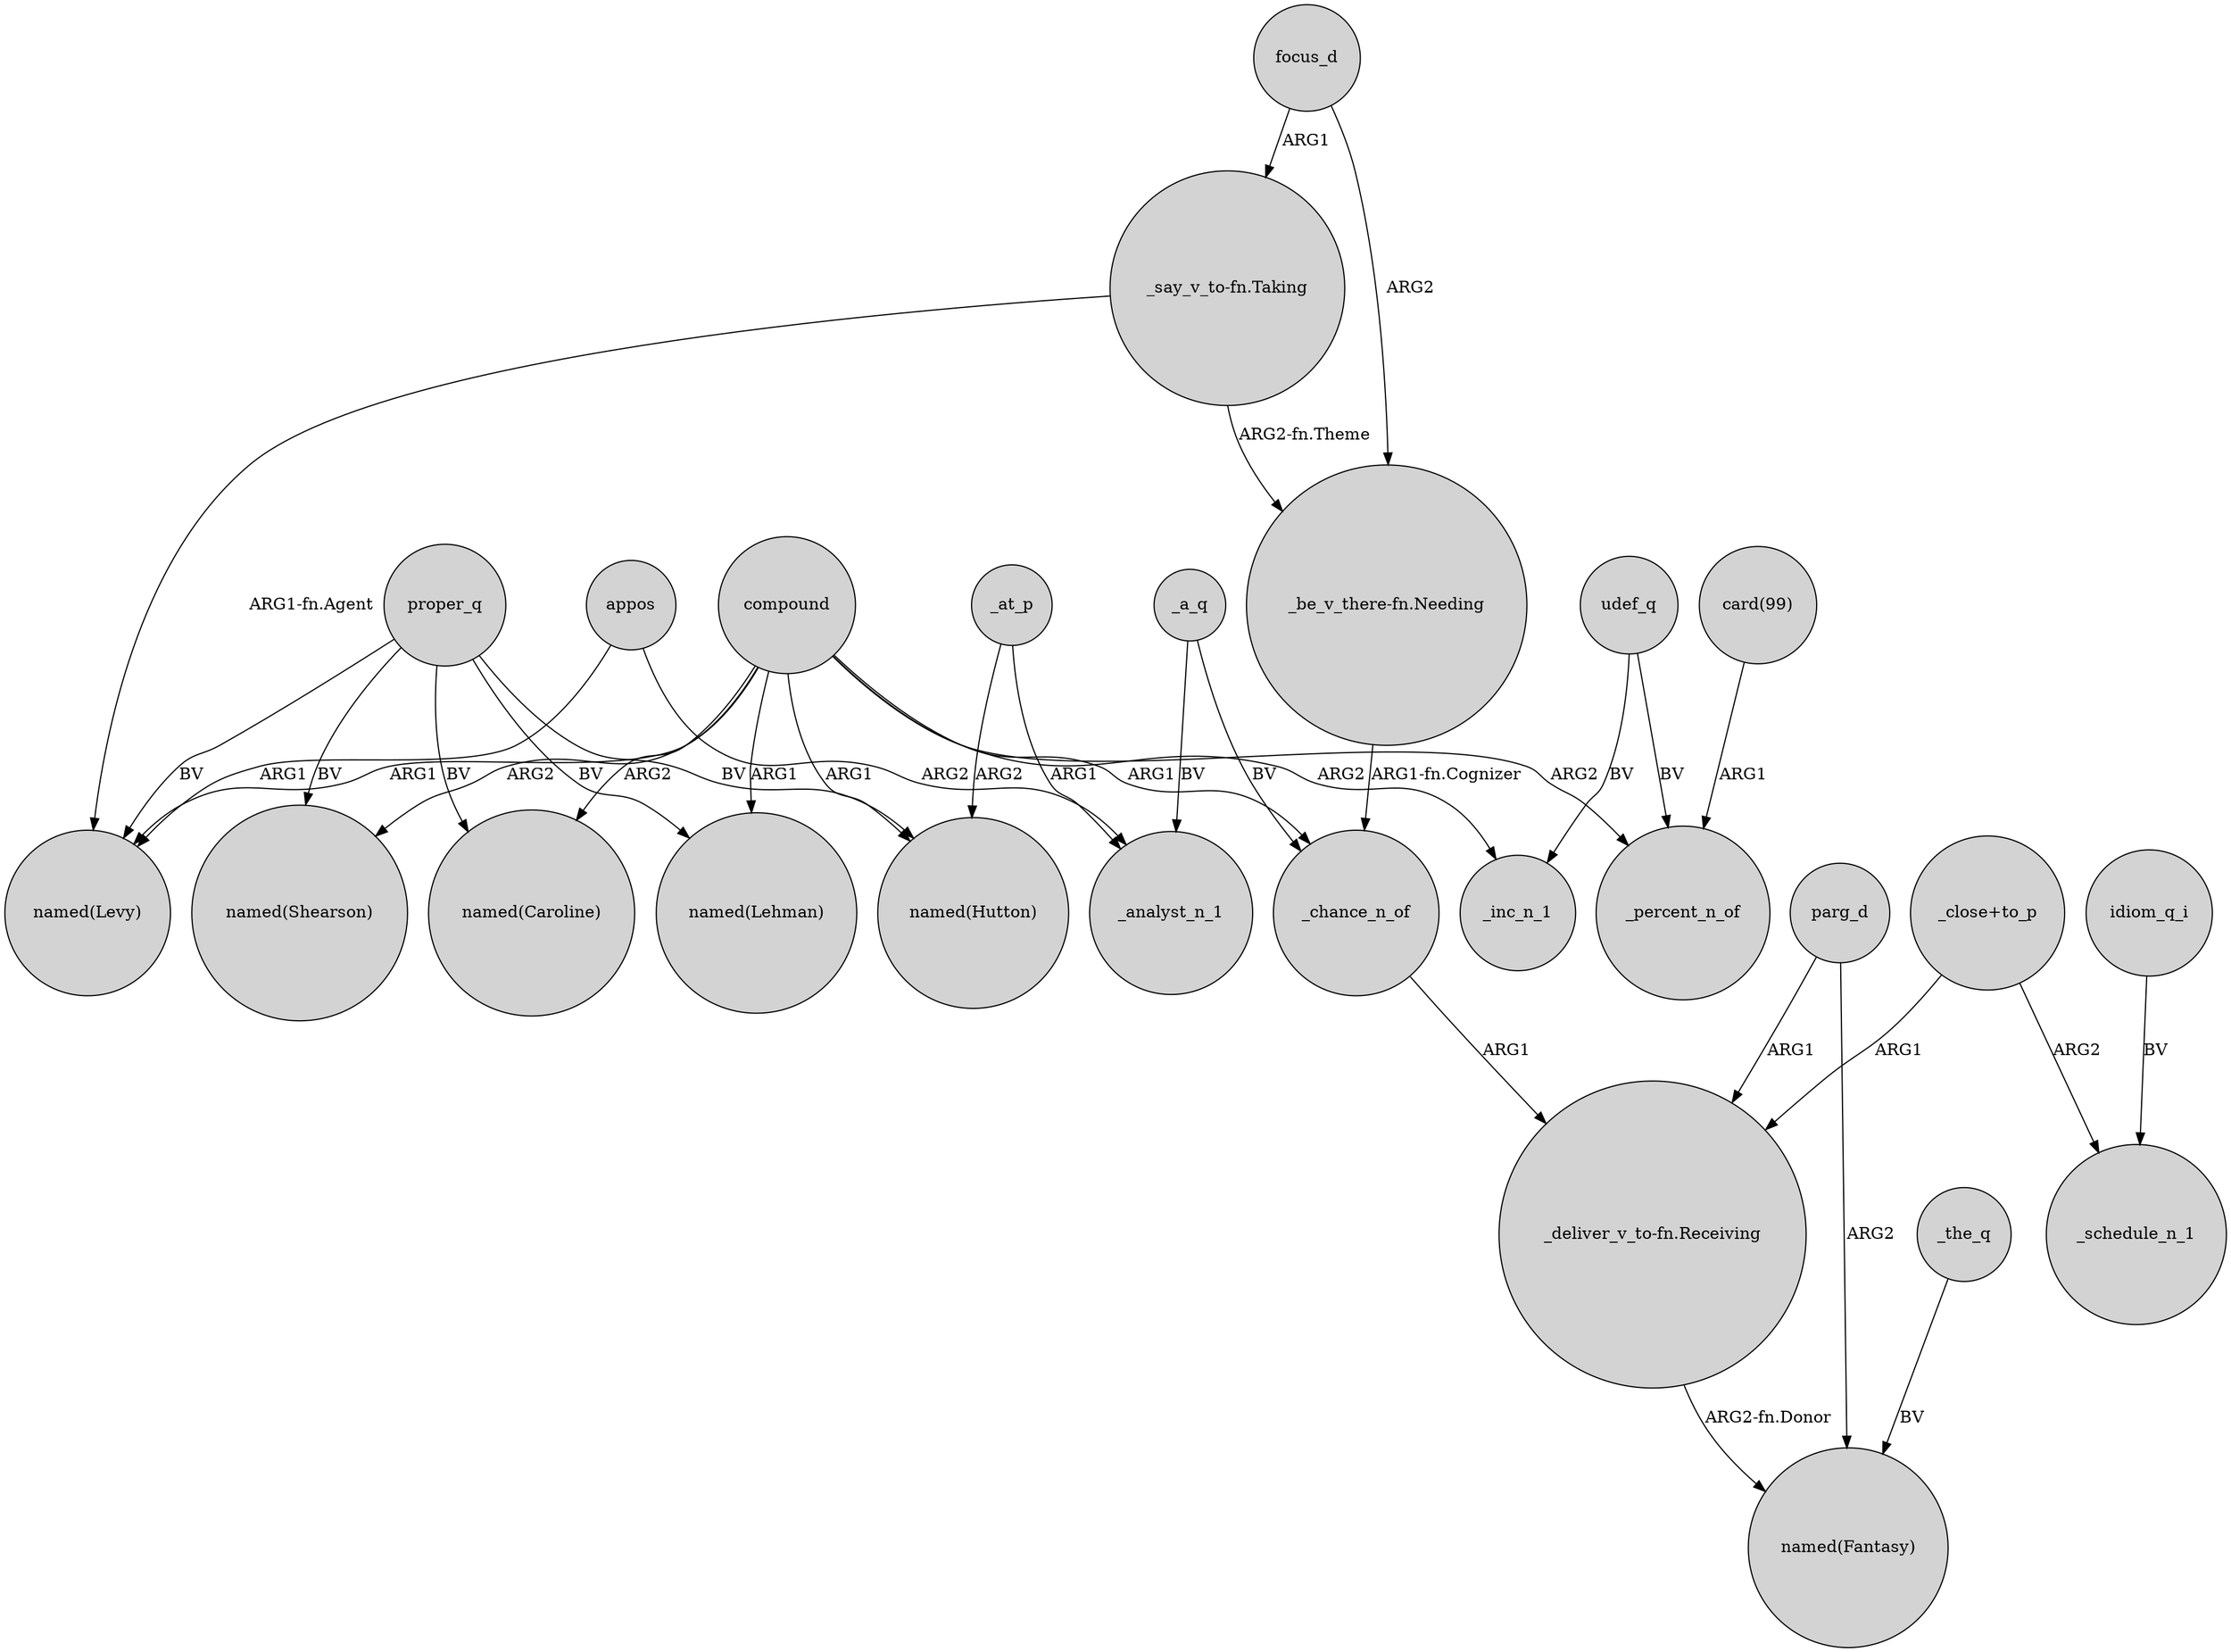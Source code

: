 digraph {
	node [shape=circle style=filled]
	appos -> "named(Levy)" [label=ARG1]
	compound -> "named(Hutton)" [label=ARG1]
	"_say_v_to-fn.Taking" -> "_be_v_there-fn.Needing" [label="ARG2-fn.Theme"]
	compound -> "named(Shearson)" [label=ARG2]
	parg_d -> "_deliver_v_to-fn.Receiving" [label=ARG1]
	idiom_q_i -> _schedule_n_1 [label=BV]
	focus_d -> "_say_v_to-fn.Taking" [label=ARG1]
	proper_q -> "named(Levy)" [label=BV]
	_at_p -> "named(Hutton)" [label=ARG2]
	proper_q -> "named(Hutton)" [label=BV]
	"_say_v_to-fn.Taking" -> "named(Levy)" [label="ARG1-fn.Agent"]
	_a_q -> _chance_n_of [label=BV]
	proper_q -> "named(Shearson)" [label=BV]
	compound -> "named(Levy)" [label=ARG1]
	_a_q -> _analyst_n_1 [label=BV]
	"_deliver_v_to-fn.Receiving" -> "named(Fantasy)" [label="ARG2-fn.Donor"]
	focus_d -> "_be_v_there-fn.Needing" [label=ARG2]
	udef_q -> _inc_n_1 [label=BV]
	_at_p -> _analyst_n_1 [label=ARG1]
	compound -> _inc_n_1 [label=ARG2]
	"_close+to_p" -> "_deliver_v_to-fn.Receiving" [label=ARG1]
	_chance_n_of -> "_deliver_v_to-fn.Receiving" [label=ARG1]
	appos -> _analyst_n_1 [label=ARG2]
	"_be_v_there-fn.Needing" -> _chance_n_of [label="ARG1-fn.Cognizer"]
	udef_q -> _percent_n_of [label=BV]
	_the_q -> "named(Fantasy)" [label=BV]
	compound -> _percent_n_of [label=ARG2]
	"_close+to_p" -> _schedule_n_1 [label=ARG2]
	parg_d -> "named(Fantasy)" [label=ARG2]
	proper_q -> "named(Lehman)" [label=BV]
	proper_q -> "named(Caroline)" [label=BV]
	compound -> "named(Caroline)" [label=ARG2]
	compound -> _chance_n_of [label=ARG1]
	"card(99)" -> _percent_n_of [label=ARG1]
	compound -> "named(Lehman)" [label=ARG1]
}
